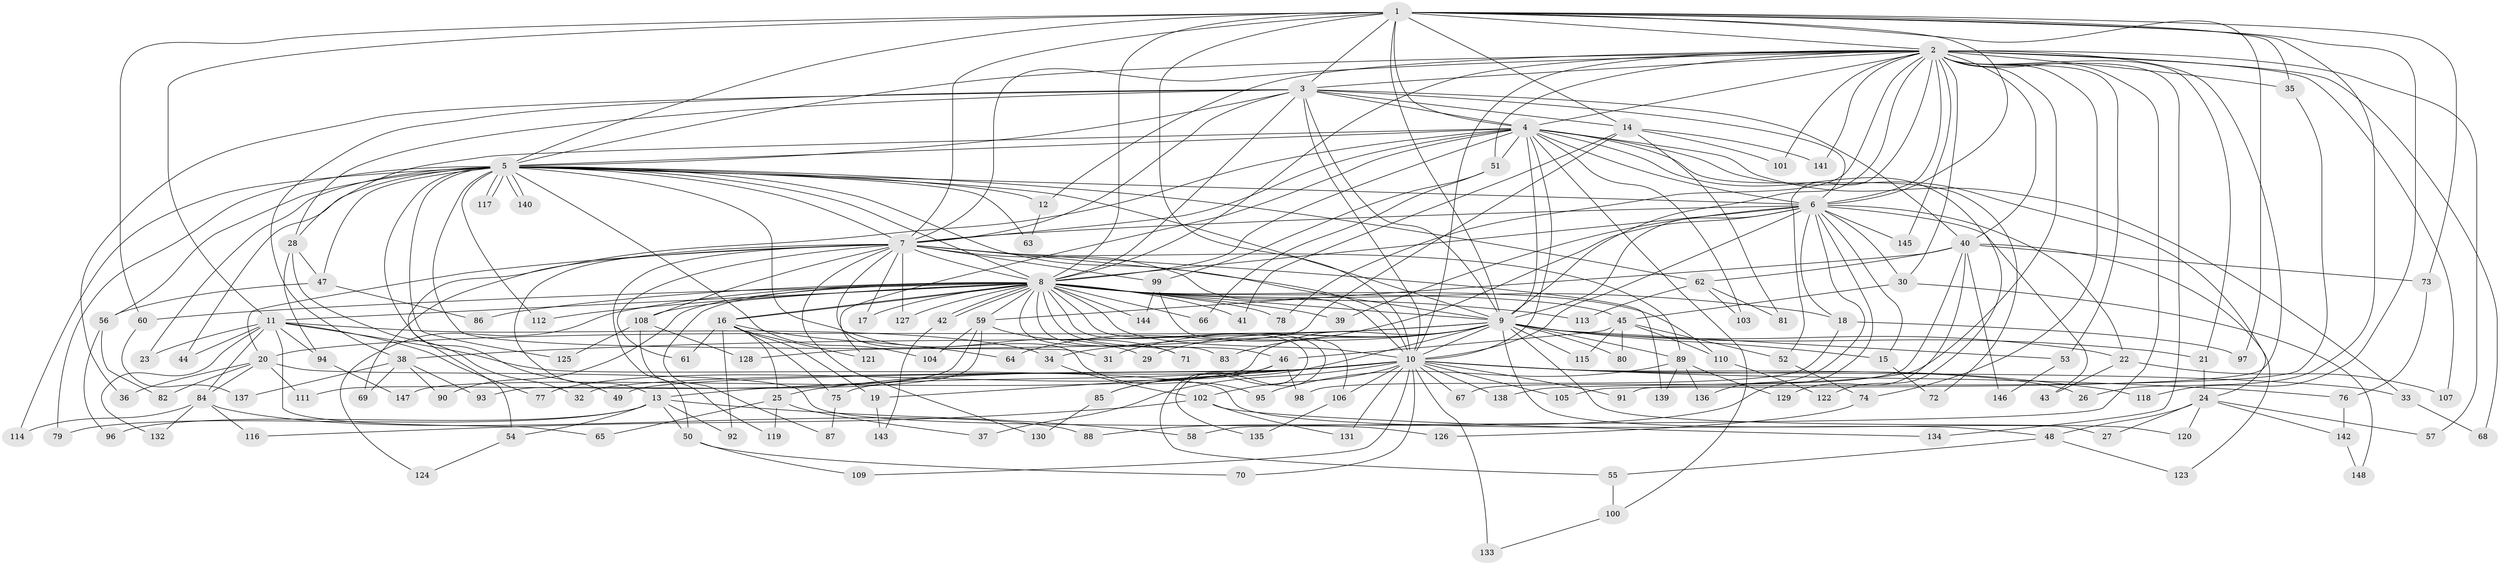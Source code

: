 // coarse degree distribution, {16: 0.01680672268907563, 29: 0.01680672268907563, 17: 0.008403361344537815, 20: 0.008403361344537815, 27: 0.008403361344537815, 21: 0.008403361344537815, 37: 0.008403361344537815, 26: 0.008403361344537815, 11: 0.008403361344537815, 2: 0.5966386554621849, 8: 0.008403361344537815, 7: 0.025210084033613446, 3: 0.14285714285714285, 10: 0.008403361344537815, 9: 0.008403361344537815, 5: 0.03361344537815126, 6: 0.03361344537815126, 12: 0.008403361344537815, 4: 0.04201680672268908}
// Generated by graph-tools (version 1.1) at 2025/23/03/03/25 07:23:42]
// undirected, 148 vertices, 321 edges
graph export_dot {
graph [start="1"]
  node [color=gray90,style=filled];
  1;
  2;
  3;
  4;
  5;
  6;
  7;
  8;
  9;
  10;
  11;
  12;
  13;
  14;
  15;
  16;
  17;
  18;
  19;
  20;
  21;
  22;
  23;
  24;
  25;
  26;
  27;
  28;
  29;
  30;
  31;
  32;
  33;
  34;
  35;
  36;
  37;
  38;
  39;
  40;
  41;
  42;
  43;
  44;
  45;
  46;
  47;
  48;
  49;
  50;
  51;
  52;
  53;
  54;
  55;
  56;
  57;
  58;
  59;
  60;
  61;
  62;
  63;
  64;
  65;
  66;
  67;
  68;
  69;
  70;
  71;
  72;
  73;
  74;
  75;
  76;
  77;
  78;
  79;
  80;
  81;
  82;
  83;
  84;
  85;
  86;
  87;
  88;
  89;
  90;
  91;
  92;
  93;
  94;
  95;
  96;
  97;
  98;
  99;
  100;
  101;
  102;
  103;
  104;
  105;
  106;
  107;
  108;
  109;
  110;
  111;
  112;
  113;
  114;
  115;
  116;
  117;
  118;
  119;
  120;
  121;
  122;
  123;
  124;
  125;
  126;
  127;
  128;
  129;
  130;
  131;
  132;
  133;
  134;
  135;
  136;
  137;
  138;
  139;
  140;
  141;
  142;
  143;
  144;
  145;
  146;
  147;
  148;
  1 -- 2;
  1 -- 3;
  1 -- 4;
  1 -- 5;
  1 -- 6;
  1 -- 7;
  1 -- 8;
  1 -- 9;
  1 -- 10;
  1 -- 11;
  1 -- 14;
  1 -- 26;
  1 -- 35;
  1 -- 60;
  1 -- 73;
  1 -- 97;
  1 -- 118;
  2 -- 3;
  2 -- 4;
  2 -- 5;
  2 -- 6;
  2 -- 7;
  2 -- 8;
  2 -- 9;
  2 -- 10;
  2 -- 12;
  2 -- 21;
  2 -- 30;
  2 -- 35;
  2 -- 40;
  2 -- 51;
  2 -- 52;
  2 -- 53;
  2 -- 57;
  2 -- 58;
  2 -- 68;
  2 -- 74;
  2 -- 78;
  2 -- 101;
  2 -- 105;
  2 -- 107;
  2 -- 134;
  2 -- 138;
  2 -- 141;
  2 -- 145;
  3 -- 4;
  3 -- 5;
  3 -- 6;
  3 -- 7;
  3 -- 8;
  3 -- 9;
  3 -- 10;
  3 -- 14;
  3 -- 28;
  3 -- 36;
  3 -- 38;
  3 -- 40;
  4 -- 5;
  4 -- 6;
  4 -- 7;
  4 -- 8;
  4 -- 9;
  4 -- 10;
  4 -- 24;
  4 -- 28;
  4 -- 33;
  4 -- 51;
  4 -- 54;
  4 -- 72;
  4 -- 100;
  4 -- 103;
  4 -- 121;
  4 -- 122;
  5 -- 6;
  5 -- 7;
  5 -- 8;
  5 -- 9;
  5 -- 10;
  5 -- 12;
  5 -- 23;
  5 -- 29;
  5 -- 31;
  5 -- 44;
  5 -- 47;
  5 -- 49;
  5 -- 56;
  5 -- 62;
  5 -- 63;
  5 -- 79;
  5 -- 104;
  5 -- 112;
  5 -- 114;
  5 -- 117;
  5 -- 117;
  5 -- 125;
  5 -- 140;
  5 -- 140;
  6 -- 7;
  6 -- 8;
  6 -- 9;
  6 -- 10;
  6 -- 15;
  6 -- 18;
  6 -- 22;
  6 -- 30;
  6 -- 39;
  6 -- 43;
  6 -- 64;
  6 -- 88;
  6 -- 136;
  6 -- 145;
  7 -- 8;
  7 -- 9;
  7 -- 10;
  7 -- 13;
  7 -- 17;
  7 -- 20;
  7 -- 50;
  7 -- 61;
  7 -- 69;
  7 -- 89;
  7 -- 95;
  7 -- 99;
  7 -- 108;
  7 -- 127;
  7 -- 130;
  7 -- 139;
  8 -- 9;
  8 -- 10;
  8 -- 11;
  8 -- 16;
  8 -- 16;
  8 -- 17;
  8 -- 18;
  8 -- 39;
  8 -- 41;
  8 -- 42;
  8 -- 42;
  8 -- 45;
  8 -- 46;
  8 -- 55;
  8 -- 59;
  8 -- 60;
  8 -- 66;
  8 -- 71;
  8 -- 78;
  8 -- 83;
  8 -- 86;
  8 -- 87;
  8 -- 90;
  8 -- 108;
  8 -- 110;
  8 -- 112;
  8 -- 113;
  8 -- 124;
  8 -- 127;
  8 -- 135;
  8 -- 144;
  9 -- 10;
  9 -- 15;
  9 -- 20;
  9 -- 21;
  9 -- 22;
  9 -- 27;
  9 -- 29;
  9 -- 31;
  9 -- 34;
  9 -- 38;
  9 -- 53;
  9 -- 80;
  9 -- 83;
  9 -- 85;
  9 -- 89;
  9 -- 115;
  9 -- 120;
  9 -- 147;
  10 -- 13;
  10 -- 19;
  10 -- 25;
  10 -- 26;
  10 -- 32;
  10 -- 33;
  10 -- 37;
  10 -- 49;
  10 -- 67;
  10 -- 70;
  10 -- 75;
  10 -- 76;
  10 -- 91;
  10 -- 102;
  10 -- 105;
  10 -- 106;
  10 -- 109;
  10 -- 118;
  10 -- 131;
  10 -- 133;
  10 -- 138;
  11 -- 23;
  11 -- 34;
  11 -- 44;
  11 -- 48;
  11 -- 65;
  11 -- 77;
  11 -- 84;
  11 -- 94;
  11 -- 132;
  12 -- 63;
  13 -- 50;
  13 -- 54;
  13 -- 58;
  13 -- 79;
  13 -- 92;
  13 -- 96;
  14 -- 41;
  14 -- 81;
  14 -- 101;
  14 -- 128;
  14 -- 141;
  15 -- 72;
  16 -- 19;
  16 -- 25;
  16 -- 61;
  16 -- 64;
  16 -- 75;
  16 -- 92;
  16 -- 121;
  18 -- 97;
  18 -- 98;
  19 -- 143;
  20 -- 36;
  20 -- 82;
  20 -- 84;
  20 -- 111;
  20 -- 126;
  21 -- 24;
  22 -- 43;
  22 -- 107;
  24 -- 27;
  24 -- 48;
  24 -- 57;
  24 -- 120;
  24 -- 142;
  25 -- 37;
  25 -- 65;
  25 -- 119;
  28 -- 32;
  28 -- 47;
  28 -- 94;
  30 -- 45;
  30 -- 148;
  33 -- 68;
  34 -- 102;
  35 -- 91;
  38 -- 69;
  38 -- 90;
  38 -- 93;
  38 -- 137;
  40 -- 59;
  40 -- 62;
  40 -- 67;
  40 -- 73;
  40 -- 123;
  40 -- 129;
  40 -- 146;
  42 -- 143;
  45 -- 46;
  45 -- 52;
  45 -- 80;
  45 -- 110;
  45 -- 115;
  46 -- 77;
  46 -- 85;
  46 -- 98;
  47 -- 56;
  47 -- 86;
  48 -- 55;
  48 -- 123;
  50 -- 70;
  50 -- 109;
  51 -- 66;
  51 -- 99;
  52 -- 74;
  53 -- 146;
  54 -- 124;
  55 -- 100;
  56 -- 82;
  56 -- 96;
  59 -- 71;
  59 -- 93;
  59 -- 104;
  59 -- 111;
  60 -- 137;
  62 -- 81;
  62 -- 103;
  62 -- 113;
  73 -- 76;
  74 -- 126;
  75 -- 87;
  76 -- 142;
  84 -- 88;
  84 -- 114;
  84 -- 116;
  84 -- 132;
  85 -- 130;
  89 -- 95;
  89 -- 129;
  89 -- 136;
  89 -- 139;
  94 -- 147;
  99 -- 106;
  99 -- 144;
  100 -- 133;
  102 -- 116;
  102 -- 131;
  102 -- 134;
  106 -- 135;
  108 -- 119;
  108 -- 125;
  108 -- 128;
  110 -- 122;
  142 -- 148;
}
